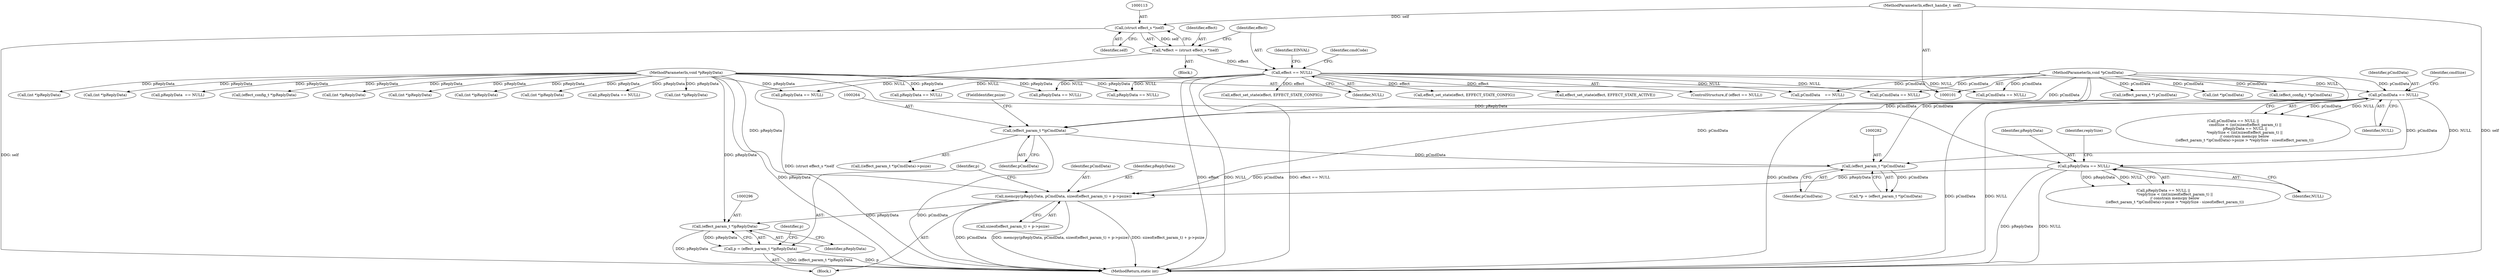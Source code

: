digraph "0_Android_073a80800f341325932c66818ce4302b312909a4_0@API" {
"1000284" [label="(Call,memcpy(pReplyData, pCmdData, sizeof(effect_param_t) + p->psize))"];
"1000250" [label="(Call,pReplyData == NULL)"];
"1000107" [label="(MethodParameterIn,void *pReplyData)"];
"1000239" [label="(Call,pCmdData == NULL)"];
"1000105" [label="(MethodParameterIn,void *pCmdData)"];
"1000116" [label="(Call,effect == NULL)"];
"1000110" [label="(Call,*effect = (struct effect_s *)self)"];
"1000112" [label="(Call,(struct effect_s *)self)"];
"1000102" [label="(MethodParameterIn,effect_handle_t  self)"];
"1000281" [label="(Call,(effect_param_t *)pCmdData)"];
"1000263" [label="(Call,(effect_param_t *)pCmdData)"];
"1000295" [label="(Call,(effect_param_t *)pReplyData)"];
"1000293" [label="(Call,p = (effect_param_t *)pReplyData)"];
"1000204" [label="(Call,effect_set_state(effect, EFFECT_STATE_CONFIG))"];
"1000238" [label="(Call,pCmdData == NULL ||\n                     cmdSize < (int)sizeof(effect_param_t) ||\n                     pReplyData == NULL ||\n                    *replySize < (int)sizeof(effect_param_t) ||\n                    // constrain memcpy below\n                    ((effect_param_t *)pCmdData)->psize > *replySize - sizeof(effect_param_t))"];
"1000118" [label="(Identifier,NULL)"];
"1000111" [label="(Identifier,effect)"];
"1000239" [label="(Call,pCmdData == NULL)"];
"1000159" [label="(Call,pReplyData  == NULL)"];
"1000284" [label="(Call,memcpy(pReplyData, pCmdData, sizeof(effect_param_t) + p->psize))"];
"1000229" [label="(Call,(effect_config_t *)pReplyData)"];
"1000286" [label="(Identifier,pCmdData)"];
"1000141" [label="(Call,(int *)pReplyData)"];
"1000244" [label="(Identifier,cmdSize)"];
"1000251" [label="(Identifier,pReplyData)"];
"1000201" [label="(Call,(int *)pReplyData)"];
"1000262" [label="(Call,((effect_param_t *)pCmdData)->psize)"];
"1000364" [label="(Call,pReplyData == NULL)"];
"1000297" [label="(Identifier,pReplyData)"];
"1000182" [label="(Call,(effect_config_t *)pCmdData)"];
"1000409" [label="(Call,effect_set_state(effect, EFFECT_STATE_CONFIG))"];
"1000236" [label="(Block,)"];
"1000487" [label="(MethodReturn,static int)"];
"1000337" [label="(Call,(effect_param_t *) pCmdData)"];
"1000123" [label="(Identifier,cmdCode)"];
"1000150" [label="(Call,pCmdData    == NULL)"];
"1000279" [label="(Call,*p = (effect_param_t *)pCmdData)"];
"1000300" [label="(Identifier,p)"];
"1000112" [label="(Call,(struct effect_s *)self)"];
"1000419" [label="(Call,pCmdData == NULL)"];
"1000250" [label="(Call,pReplyData == NULL)"];
"1000287" [label="(Call,sizeof(effect_param_t) + p->psize)"];
"1000390" [label="(Call,pReplyData == NULL)"];
"1000114" [label="(Identifier,self)"];
"1000355" [label="(Call,(int *)pReplyData)"];
"1000265" [label="(Identifier,pCmdData)"];
"1000293" [label="(Call,p = (effect_param_t *)pReplyData)"];
"1000241" [label="(Identifier,NULL)"];
"1000383" [label="(Call,effect_set_state(effect, EFFECT_STATE_ACTIVE))"];
"1000240" [label="(Identifier,pCmdData)"];
"1000281" [label="(Call,(effect_param_t *)pCmdData)"];
"1000188" [label="(Call,(int *)pReplyData)"];
"1000295" [label="(Call,(effect_param_t *)pReplyData)"];
"1000477" [label="(Call,(int *)pCmdData)"];
"1000110" [label="(Call,*effect = (struct effect_s *)self)"];
"1000263" [label="(Call,(effect_param_t *)pCmdData)"];
"1000211" [label="(Call,pReplyData == NULL)"];
"1000309" [label="(Call,pCmdData == NULL)"];
"1000256" [label="(Identifier,replySize)"];
"1000252" [label="(Identifier,NULL)"];
"1000117" [label="(Identifier,effect)"];
"1000107" [label="(MethodParameterIn,void *pReplyData)"];
"1000108" [label="(Block,)"];
"1000320" [label="(Call,pReplyData == NULL)"];
"1000115" [label="(ControlStructure,if (effect == NULL))"];
"1000121" [label="(Identifier,EINVAL)"];
"1000283" [label="(Identifier,pCmdData)"];
"1000266" [label="(FieldIdentifier,psize)"];
"1000116" [label="(Call,effect == NULL)"];
"1000294" [label="(Identifier,p)"];
"1000285" [label="(Identifier,pReplyData)"];
"1000380" [label="(Call,(int *)pReplyData)"];
"1000128" [label="(Call,pReplyData == NULL)"];
"1000406" [label="(Call,(int *)pReplyData)"];
"1000102" [label="(MethodParameterIn,effect_handle_t  self)"];
"1000175" [label="(Call,(int *)pReplyData)"];
"1000249" [label="(Call,pReplyData == NULL ||\n                    *replySize < (int)sizeof(effect_param_t) ||\n                    // constrain memcpy below\n                    ((effect_param_t *)pCmdData)->psize > *replySize - sizeof(effect_param_t))"];
"1000105" [label="(MethodParameterIn,void *pCmdData)"];
"1000284" -> "1000236"  [label="AST: "];
"1000284" -> "1000287"  [label="CFG: "];
"1000285" -> "1000284"  [label="AST: "];
"1000286" -> "1000284"  [label="AST: "];
"1000287" -> "1000284"  [label="AST: "];
"1000294" -> "1000284"  [label="CFG: "];
"1000284" -> "1000487"  [label="DDG: pCmdData"];
"1000284" -> "1000487"  [label="DDG: memcpy(pReplyData, pCmdData, sizeof(effect_param_t) + p->psize)"];
"1000284" -> "1000487"  [label="DDG: sizeof(effect_param_t) + p->psize"];
"1000250" -> "1000284"  [label="DDG: pReplyData"];
"1000107" -> "1000284"  [label="DDG: pReplyData"];
"1000281" -> "1000284"  [label="DDG: pCmdData"];
"1000105" -> "1000284"  [label="DDG: pCmdData"];
"1000284" -> "1000295"  [label="DDG: pReplyData"];
"1000250" -> "1000249"  [label="AST: "];
"1000250" -> "1000252"  [label="CFG: "];
"1000251" -> "1000250"  [label="AST: "];
"1000252" -> "1000250"  [label="AST: "];
"1000256" -> "1000250"  [label="CFG: "];
"1000249" -> "1000250"  [label="CFG: "];
"1000250" -> "1000487"  [label="DDG: pReplyData"];
"1000250" -> "1000487"  [label="DDG: NULL"];
"1000250" -> "1000249"  [label="DDG: pReplyData"];
"1000250" -> "1000249"  [label="DDG: NULL"];
"1000107" -> "1000250"  [label="DDG: pReplyData"];
"1000239" -> "1000250"  [label="DDG: NULL"];
"1000107" -> "1000101"  [label="AST: "];
"1000107" -> "1000487"  [label="DDG: pReplyData"];
"1000107" -> "1000128"  [label="DDG: pReplyData"];
"1000107" -> "1000141"  [label="DDG: pReplyData"];
"1000107" -> "1000159"  [label="DDG: pReplyData"];
"1000107" -> "1000175"  [label="DDG: pReplyData"];
"1000107" -> "1000188"  [label="DDG: pReplyData"];
"1000107" -> "1000201"  [label="DDG: pReplyData"];
"1000107" -> "1000211"  [label="DDG: pReplyData"];
"1000107" -> "1000229"  [label="DDG: pReplyData"];
"1000107" -> "1000295"  [label="DDG: pReplyData"];
"1000107" -> "1000320"  [label="DDG: pReplyData"];
"1000107" -> "1000355"  [label="DDG: pReplyData"];
"1000107" -> "1000364"  [label="DDG: pReplyData"];
"1000107" -> "1000380"  [label="DDG: pReplyData"];
"1000107" -> "1000390"  [label="DDG: pReplyData"];
"1000107" -> "1000406"  [label="DDG: pReplyData"];
"1000239" -> "1000238"  [label="AST: "];
"1000239" -> "1000241"  [label="CFG: "];
"1000240" -> "1000239"  [label="AST: "];
"1000241" -> "1000239"  [label="AST: "];
"1000244" -> "1000239"  [label="CFG: "];
"1000238" -> "1000239"  [label="CFG: "];
"1000239" -> "1000487"  [label="DDG: pCmdData"];
"1000239" -> "1000487"  [label="DDG: NULL"];
"1000239" -> "1000238"  [label="DDG: pCmdData"];
"1000239" -> "1000238"  [label="DDG: NULL"];
"1000105" -> "1000239"  [label="DDG: pCmdData"];
"1000116" -> "1000239"  [label="DDG: NULL"];
"1000239" -> "1000263"  [label="DDG: pCmdData"];
"1000239" -> "1000281"  [label="DDG: pCmdData"];
"1000105" -> "1000101"  [label="AST: "];
"1000105" -> "1000487"  [label="DDG: pCmdData"];
"1000105" -> "1000150"  [label="DDG: pCmdData"];
"1000105" -> "1000182"  [label="DDG: pCmdData"];
"1000105" -> "1000263"  [label="DDG: pCmdData"];
"1000105" -> "1000281"  [label="DDG: pCmdData"];
"1000105" -> "1000309"  [label="DDG: pCmdData"];
"1000105" -> "1000337"  [label="DDG: pCmdData"];
"1000105" -> "1000419"  [label="DDG: pCmdData"];
"1000105" -> "1000477"  [label="DDG: pCmdData"];
"1000116" -> "1000115"  [label="AST: "];
"1000116" -> "1000118"  [label="CFG: "];
"1000117" -> "1000116"  [label="AST: "];
"1000118" -> "1000116"  [label="AST: "];
"1000121" -> "1000116"  [label="CFG: "];
"1000123" -> "1000116"  [label="CFG: "];
"1000116" -> "1000487"  [label="DDG: effect"];
"1000116" -> "1000487"  [label="DDG: NULL"];
"1000116" -> "1000487"  [label="DDG: effect == NULL"];
"1000110" -> "1000116"  [label="DDG: effect"];
"1000116" -> "1000128"  [label="DDG: NULL"];
"1000116" -> "1000150"  [label="DDG: NULL"];
"1000116" -> "1000204"  [label="DDG: effect"];
"1000116" -> "1000211"  [label="DDG: NULL"];
"1000116" -> "1000309"  [label="DDG: NULL"];
"1000116" -> "1000364"  [label="DDG: NULL"];
"1000116" -> "1000383"  [label="DDG: effect"];
"1000116" -> "1000390"  [label="DDG: NULL"];
"1000116" -> "1000409"  [label="DDG: effect"];
"1000116" -> "1000419"  [label="DDG: NULL"];
"1000110" -> "1000108"  [label="AST: "];
"1000110" -> "1000112"  [label="CFG: "];
"1000111" -> "1000110"  [label="AST: "];
"1000112" -> "1000110"  [label="AST: "];
"1000117" -> "1000110"  [label="CFG: "];
"1000110" -> "1000487"  [label="DDG: (struct effect_s *)self"];
"1000112" -> "1000110"  [label="DDG: self"];
"1000112" -> "1000114"  [label="CFG: "];
"1000113" -> "1000112"  [label="AST: "];
"1000114" -> "1000112"  [label="AST: "];
"1000112" -> "1000487"  [label="DDG: self"];
"1000102" -> "1000112"  [label="DDG: self"];
"1000102" -> "1000101"  [label="AST: "];
"1000102" -> "1000487"  [label="DDG: self"];
"1000281" -> "1000279"  [label="AST: "];
"1000281" -> "1000283"  [label="CFG: "];
"1000282" -> "1000281"  [label="AST: "];
"1000283" -> "1000281"  [label="AST: "];
"1000279" -> "1000281"  [label="CFG: "];
"1000281" -> "1000279"  [label="DDG: pCmdData"];
"1000263" -> "1000281"  [label="DDG: pCmdData"];
"1000263" -> "1000262"  [label="AST: "];
"1000263" -> "1000265"  [label="CFG: "];
"1000264" -> "1000263"  [label="AST: "];
"1000265" -> "1000263"  [label="AST: "];
"1000266" -> "1000263"  [label="CFG: "];
"1000263" -> "1000487"  [label="DDG: pCmdData"];
"1000295" -> "1000293"  [label="AST: "];
"1000295" -> "1000297"  [label="CFG: "];
"1000296" -> "1000295"  [label="AST: "];
"1000297" -> "1000295"  [label="AST: "];
"1000293" -> "1000295"  [label="CFG: "];
"1000295" -> "1000487"  [label="DDG: pReplyData"];
"1000295" -> "1000293"  [label="DDG: pReplyData"];
"1000293" -> "1000236"  [label="AST: "];
"1000294" -> "1000293"  [label="AST: "];
"1000300" -> "1000293"  [label="CFG: "];
"1000293" -> "1000487"  [label="DDG: p"];
"1000293" -> "1000487"  [label="DDG: (effect_param_t *)pReplyData"];
}
